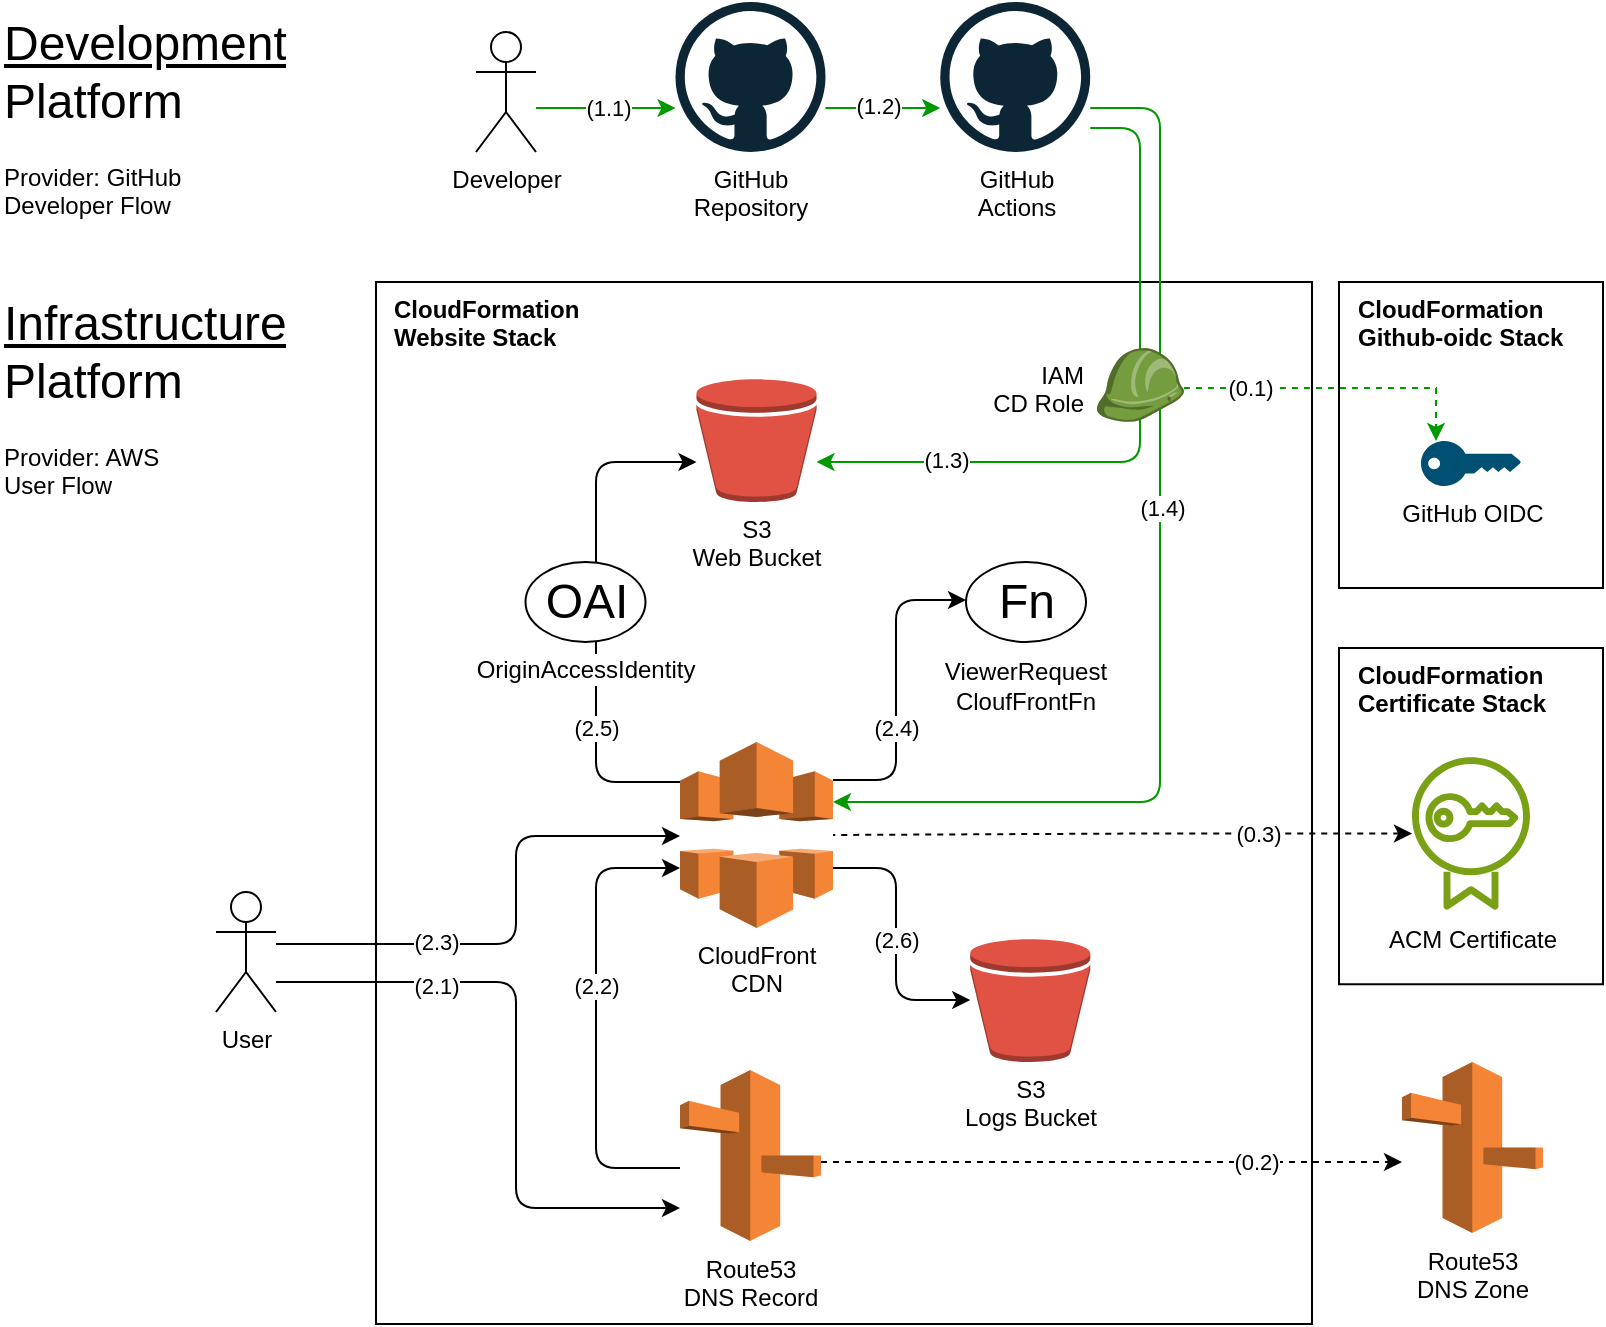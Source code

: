 <mxfile version="24.4.0" type="device">
  <diagram name="Page-1" id="SiJD-ng_YzuJyqXhKiwo">
    <mxGraphModel dx="1060" dy="686" grid="1" gridSize="10" guides="1" tooltips="1" connect="1" arrows="1" fold="1" page="1" pageScale="1" pageWidth="827" pageHeight="1169" math="0" shadow="0">
      <root>
        <mxCell id="0" />
        <mxCell id="1" parent="0" />
        <mxCell id="iDqsByRolU6ngndonZAR-3" value="CloudFormation&lt;br&gt;Certificate Stack" style="rounded=0;whiteSpace=wrap;html=1;verticalAlign=top;align=left;labelBackgroundColor=none;spacingLeft=7;fontColor=default;fontStyle=1" parent="1" vertex="1">
          <mxGeometry x="681.5" y="330" width="132" height="168.13" as="geometry" />
        </mxCell>
        <mxCell id="iDqsByRolU6ngndonZAR-2" value="CloudFormation&lt;br&gt;Github-oidc Stack" style="rounded=0;whiteSpace=wrap;html=1;verticalAlign=top;align=left;labelBackgroundColor=none;spacingLeft=7;fontColor=default;fontStyle=1;glass=0;shadow=0;" parent="1" vertex="1">
          <mxGeometry x="681.5" y="147" width="132" height="153" as="geometry" />
        </mxCell>
        <mxCell id="yIIMlywsqg2m234oK09I-35" value="&lt;span style=&quot;&quot;&gt;CloudFormation&lt;/span&gt;&lt;div&gt;&lt;span style=&quot;&quot;&gt;Website Stack&lt;/span&gt;&lt;/div&gt;" style="rounded=0;whiteSpace=wrap;html=1;align=left;verticalAlign=top;labelBackgroundColor=none;labelBorderColor=none;textShadow=0;spacingLeft=7;spacingTop=0;fillColor=default;fontColor=default;fillStyle=auto;gradientColor=none;shadow=0;glass=0;movable=1;resizable=1;rotatable=1;deletable=1;editable=1;locked=0;connectable=1;fontStyle=1" parent="1" vertex="1">
          <mxGeometry x="200" y="147" width="468" height="521" as="geometry" />
        </mxCell>
        <mxCell id="xSIVq86NVZy9tXW9cExc-10" style="edgeStyle=orthogonalEdgeStyle;rounded=1;orthogonalLoop=1;jettySize=auto;html=1;curved=0;strokeColor=#009900;strokeWidth=1;" parent="1" source="yIIMlywsqg2m234oK09I-1" target="yIIMlywsqg2m234oK09I-63" edge="1">
          <mxGeometry relative="1" as="geometry">
            <Array as="points">
              <mxPoint x="582" y="70" />
              <mxPoint x="582" y="237" />
            </Array>
          </mxGeometry>
        </mxCell>
        <mxCell id="aziS1PCf4eZ0EtkE1LwG-9" value="(1.3)" style="edgeLabel;html=1;align=center;verticalAlign=middle;resizable=0;points=[];fontColor=default;" vertex="1" connectable="0" parent="xSIVq86NVZy9tXW9cExc-10">
          <mxGeometry x="0.635" y="-1" relative="1" as="geometry">
            <mxPoint as="offset" />
          </mxGeometry>
        </mxCell>
        <mxCell id="xSIVq86NVZy9tXW9cExc-11" style="edgeStyle=orthogonalEdgeStyle;rounded=1;orthogonalLoop=1;jettySize=auto;html=1;jumpStyle=none;curved=0;strokeColor=#009900;strokeWidth=1;" parent="1" source="yIIMlywsqg2m234oK09I-1" target="yIIMlywsqg2m234oK09I-4" edge="1">
          <mxGeometry relative="1" as="geometry">
            <Array as="points">
              <mxPoint x="592" y="60" />
              <mxPoint x="592" y="407" />
            </Array>
          </mxGeometry>
        </mxCell>
        <mxCell id="aziS1PCf4eZ0EtkE1LwG-10" value="(1.4)" style="edgeLabel;html=1;align=center;verticalAlign=middle;resizable=0;points=[];fontColor=default;" vertex="1" connectable="0" parent="xSIVq86NVZy9tXW9cExc-11">
          <mxGeometry x="0.373" y="1" relative="1" as="geometry">
            <mxPoint y="-140" as="offset" />
          </mxGeometry>
        </mxCell>
        <mxCell id="yIIMlywsqg2m234oK09I-1" value="GitHub&lt;br&gt;Actions" style="dashed=0;outlineConnect=0;html=1;align=center;labelPosition=center;verticalLabelPosition=bottom;verticalAlign=top;shape=mxgraph.weblogos.github" parent="1" vertex="1">
          <mxGeometry x="482.12" y="7" width="75" height="75" as="geometry" />
        </mxCell>
        <mxCell id="yIIMlywsqg2m234oK09I-2" value="" style="outlineConnect=0;dashed=0;verticalLabelPosition=bottom;verticalAlign=top;align=center;html=1;shape=mxgraph.aws3.role;fillColor=#759C3E;gradientColor=none;labelBackgroundColor=default;" parent="1" vertex="1">
          <mxGeometry x="560" y="180" width="43.98" height="37" as="geometry" />
        </mxCell>
        <mxCell id="xSIVq86NVZy9tXW9cExc-8" style="edgeStyle=orthogonalEdgeStyle;rounded=1;orthogonalLoop=1;jettySize=auto;html=1;curved=0;strokeColor=default;" parent="1" source="yIIMlywsqg2m234oK09I-4" target="yIIMlywsqg2m234oK09I-61" edge="1">
          <mxGeometry relative="1" as="geometry">
            <Array as="points">
              <mxPoint x="460" y="440" />
              <mxPoint x="460" y="506" />
            </Array>
          </mxGeometry>
        </mxCell>
        <mxCell id="aziS1PCf4eZ0EtkE1LwG-7" value="(2.6)" style="edgeLabel;html=1;align=center;verticalAlign=middle;resizable=0;points=[];fontColor=default;" vertex="1" connectable="0" parent="xSIVq86NVZy9tXW9cExc-8">
          <mxGeometry x="0.022" y="1" relative="1" as="geometry">
            <mxPoint x="-1" y="-2" as="offset" />
          </mxGeometry>
        </mxCell>
        <mxCell id="xSIVq86NVZy9tXW9cExc-9" style="edgeStyle=orthogonalEdgeStyle;rounded=1;orthogonalLoop=1;jettySize=auto;html=1;curved=0;strokeColor=default;" parent="1" source="yIIMlywsqg2m234oK09I-4" target="yIIMlywsqg2m234oK09I-63" edge="1">
          <mxGeometry relative="1" as="geometry">
            <Array as="points">
              <mxPoint x="310" y="397" />
              <mxPoint x="310" y="237" />
            </Array>
          </mxGeometry>
        </mxCell>
        <mxCell id="aziS1PCf4eZ0EtkE1LwG-6" value="(2.5)" style="edgeLabel;html=1;align=center;verticalAlign=middle;resizable=0;points=[];fontColor=default;" vertex="1" connectable="0" parent="xSIVq86NVZy9tXW9cExc-9">
          <mxGeometry x="-0.578" y="-3" relative="1" as="geometry">
            <mxPoint x="-3" y="-16" as="offset" />
          </mxGeometry>
        </mxCell>
        <mxCell id="yIIMlywsqg2m234oK09I-4" value="CloudFront&lt;br&gt;CDN" style="outlineConnect=0;dashed=0;verticalLabelPosition=bottom;verticalAlign=top;align=center;html=1;shape=mxgraph.aws3.cloudfront;fillColor=#F58536;gradientColor=none;" parent="1" vertex="1">
          <mxGeometry x="352" y="377" width="76.5" height="93" as="geometry" />
        </mxCell>
        <mxCell id="yIIMlywsqg2m234oK09I-9" value="Route53&lt;br&gt;DNS Zone" style="outlineConnect=0;dashed=0;verticalLabelPosition=bottom;verticalAlign=top;align=center;html=1;shape=mxgraph.aws3.route_53;fillColor=#F58536;gradientColor=none;" parent="1" vertex="1">
          <mxGeometry x="713" y="537" width="70.5" height="85.5" as="geometry" />
        </mxCell>
        <mxCell id="yIIMlywsqg2m234oK09I-10" value="ACM Certificate" style="sketch=0;outlineConnect=0;fontColor=default;gradientColor=none;fillColor=#7AA116;strokeColor=none;dashed=0;verticalLabelPosition=bottom;verticalAlign=top;align=center;html=1;fontSize=12;fontStyle=0;aspect=fixed;pointerEvents=1;shape=mxgraph.aws4.certificate_manager;" parent="1" vertex="1">
          <mxGeometry x="718" y="383.75" width="59" height="78" as="geometry" />
        </mxCell>
        <mxCell id="yIIMlywsqg2m234oK09I-16" style="edgeStyle=orthogonalEdgeStyle;rounded=1;orthogonalLoop=1;jettySize=auto;html=1;curved=0;strokeColor=default;" parent="1" source="yIIMlywsqg2m234oK09I-4" target="yIIMlywsqg2m234oK09I-8" edge="1">
          <mxGeometry relative="1" as="geometry">
            <Array as="points">
              <mxPoint x="460" y="396" />
              <mxPoint x="460" y="306" />
            </Array>
            <mxPoint x="428.5" y="380" as="sourcePoint" />
          </mxGeometry>
        </mxCell>
        <mxCell id="yIIMlywsqg2m234oK09I-46" value="(2.4)" style="edgeLabel;html=1;align=center;verticalAlign=middle;resizable=0;points=[];fontColor=default;" parent="yIIMlywsqg2m234oK09I-16" vertex="1" connectable="0">
          <mxGeometry x="-0.404" y="1" relative="1" as="geometry">
            <mxPoint x="1" y="-11" as="offset" />
          </mxGeometry>
        </mxCell>
        <mxCell id="yIIMlywsqg2m234oK09I-17" value="" style="group" parent="1" vertex="1" connectable="0">
          <mxGeometry x="490" y="287" width="94" height="95" as="geometry" />
        </mxCell>
        <mxCell id="yIIMlywsqg2m234oK09I-8" value="Fn" style="shape=mxgraph.electrical.abstract.function;html=1;shadow=0;dashed=0;align=center;strokeWidth=1;fontSize=24;fontColor=default;" parent="yIIMlywsqg2m234oK09I-17" vertex="1">
          <mxGeometry x="5" width="60" height="40" as="geometry" />
        </mxCell>
        <mxCell id="yIIMlywsqg2m234oK09I-15" value="ViewerRequest&lt;br&gt;CloufFrontFn" style="text;html=1;align=center;verticalAlign=middle;whiteSpace=wrap;rounded=0;fillColor=default;" parent="yIIMlywsqg2m234oK09I-17" vertex="1">
          <mxGeometry x="-17" y="53" width="104" height="17" as="geometry" />
        </mxCell>
        <mxCell id="aziS1PCf4eZ0EtkE1LwG-2" style="edgeStyle=orthogonalEdgeStyle;rounded=0;orthogonalLoop=1;jettySize=auto;html=1;dashed=1;strokeColor=default;" edge="1" parent="1" source="yIIMlywsqg2m234oK09I-20" target="yIIMlywsqg2m234oK09I-9">
          <mxGeometry relative="1" as="geometry">
            <Array as="points">
              <mxPoint x="556" y="587" />
              <mxPoint x="556" y="587" />
            </Array>
          </mxGeometry>
        </mxCell>
        <mxCell id="aziS1PCf4eZ0EtkE1LwG-8" value="(0.2)" style="edgeLabel;html=1;align=center;verticalAlign=middle;resizable=0;points=[];fontColor=default;" vertex="1" connectable="0" parent="aziS1PCf4eZ0EtkE1LwG-2">
          <mxGeometry x="0.326" y="-2" relative="1" as="geometry">
            <mxPoint x="25" y="-2" as="offset" />
          </mxGeometry>
        </mxCell>
        <mxCell id="yIIMlywsqg2m234oK09I-20" value="Route53&lt;br&gt;DNS Record" style="outlineConnect=0;dashed=0;verticalLabelPosition=bottom;verticalAlign=top;align=center;html=1;shape=mxgraph.aws3.route_53;fillColor=#F58536;gradientColor=none;" parent="1" vertex="1">
          <mxGeometry x="352" y="541" width="70.5" height="85.5" as="geometry" />
        </mxCell>
        <mxCell id="yIIMlywsqg2m234oK09I-21" style="edgeStyle=orthogonalEdgeStyle;rounded=1;orthogonalLoop=1;jettySize=auto;html=1;curved=0;strokeColor=default;" parent="1" target="yIIMlywsqg2m234oK09I-4" edge="1" source="yIIMlywsqg2m234oK09I-20">
          <mxGeometry relative="1" as="geometry">
            <mxPoint x="258" y="447" as="sourcePoint" />
            <mxPoint x="352" y="447" as="targetPoint" />
            <Array as="points">
              <mxPoint x="310" y="590" />
              <mxPoint x="310" y="440" />
            </Array>
          </mxGeometry>
        </mxCell>
        <mxCell id="yIIMlywsqg2m234oK09I-45" value="(2.2)" style="edgeLabel;html=1;align=center;verticalAlign=middle;resizable=0;points=[];fontColor=default;" parent="yIIMlywsqg2m234oK09I-21" vertex="1" connectable="0">
          <mxGeometry x="-0.28" relative="1" as="geometry">
            <mxPoint y="-49" as="offset" />
          </mxGeometry>
        </mxCell>
        <mxCell id="yIIMlywsqg2m234oK09I-23" style="edgeStyle=orthogonalEdgeStyle;rounded=1;orthogonalLoop=1;jettySize=auto;html=1;curved=0;strokeColor=default;strokeWidth=1;" parent="1" target="yIIMlywsqg2m234oK09I-20" edge="1" source="yIIMlywsqg2m234oK09I-22">
          <mxGeometry relative="1" as="geometry">
            <mxPoint x="142" y="441" as="sourcePoint" />
            <Array as="points">
              <mxPoint x="270" y="497" />
              <mxPoint x="270" y="610" />
            </Array>
            <mxPoint x="262.5" y="481.25" as="targetPoint" />
          </mxGeometry>
        </mxCell>
        <mxCell id="yIIMlywsqg2m234oK09I-43" value="(2.1)" style="edgeLabel;html=1;align=center;verticalAlign=middle;resizable=0;points=[];fontColor=default;" parent="yIIMlywsqg2m234oK09I-23" vertex="1" connectable="0">
          <mxGeometry x="0.107" y="-1" relative="1" as="geometry">
            <mxPoint x="-39" y="-53" as="offset" />
          </mxGeometry>
        </mxCell>
        <mxCell id="yIIMlywsqg2m234oK09I-22" value="User" style="shape=umlActor;verticalLabelPosition=bottom;verticalAlign=top;html=1;outlineConnect=0;" parent="1" vertex="1">
          <mxGeometry x="120" y="452" width="30" height="60" as="geometry" />
        </mxCell>
        <mxCell id="yIIMlywsqg2m234oK09I-24" style="edgeStyle=orthogonalEdgeStyle;rounded=1;orthogonalLoop=1;jettySize=auto;html=1;curved=0;strokeColor=default;strokeWidth=1;" parent="1" target="yIIMlywsqg2m234oK09I-4" edge="1" source="yIIMlywsqg2m234oK09I-22">
          <mxGeometry relative="1" as="geometry">
            <mxPoint x="12" y="443" as="sourcePoint" />
            <mxPoint x="338" y="423.0" as="targetPoint" />
            <Array as="points">
              <mxPoint x="270" y="478" />
              <mxPoint x="270" y="424" />
            </Array>
          </mxGeometry>
        </mxCell>
        <mxCell id="yIIMlywsqg2m234oK09I-44" value="(2.3)" style="edgeLabel;html=1;align=center;verticalAlign=middle;resizable=0;points=[];fontColor=default;" parent="yIIMlywsqg2m234oK09I-24" vertex="1" connectable="0">
          <mxGeometry x="-0.009" y="1" relative="1" as="geometry">
            <mxPoint x="-39" y="6" as="offset" />
          </mxGeometry>
        </mxCell>
        <mxCell id="yIIMlywsqg2m234oK09I-30" style="edgeStyle=orthogonalEdgeStyle;rounded=0;orthogonalLoop=1;jettySize=auto;html=1;startArrow=classic;startFill=1;endArrow=none;endFill=0;dashed=1;strokeColor=default;" parent="1" source="yIIMlywsqg2m234oK09I-10" target="yIIMlywsqg2m234oK09I-4" edge="1">
          <mxGeometry relative="1" as="geometry">
            <Array as="points" />
          </mxGeometry>
        </mxCell>
        <mxCell id="yIIMlywsqg2m234oK09I-50" value="(0.3)" style="edgeLabel;html=1;align=center;verticalAlign=middle;resizable=0;points=[];fontColor=default;" parent="yIIMlywsqg2m234oK09I-30" vertex="1" connectable="0">
          <mxGeometry x="-0.285" y="-3" relative="1" as="geometry">
            <mxPoint x="26" y="3" as="offset" />
          </mxGeometry>
        </mxCell>
        <mxCell id="yIIMlywsqg2m234oK09I-54" style="edgeStyle=orthogonalEdgeStyle;rounded=0;orthogonalLoop=1;jettySize=auto;html=1;strokeColor=#009900;" parent="1" source="yIIMlywsqg2m234oK09I-51" target="yIIMlywsqg2m234oK09I-53" edge="1">
          <mxGeometry relative="1" as="geometry">
            <Array as="points">
              <mxPoint x="340" y="60" />
              <mxPoint x="340" y="60" />
            </Array>
          </mxGeometry>
        </mxCell>
        <mxCell id="yIIMlywsqg2m234oK09I-56" value="(1.1)" style="edgeLabel;html=1;align=center;verticalAlign=middle;resizable=0;points=[];fontColor=default;" parent="yIIMlywsqg2m234oK09I-54" vertex="1" connectable="0">
          <mxGeometry x="0.131" y="-1" relative="1" as="geometry">
            <mxPoint x="-4" y="-1" as="offset" />
          </mxGeometry>
        </mxCell>
        <mxCell id="yIIMlywsqg2m234oK09I-51" value="Developer" style="shape=umlActor;verticalLabelPosition=bottom;verticalAlign=top;html=1;outlineConnect=0;" parent="1" vertex="1">
          <mxGeometry x="250" y="22" width="30" height="60" as="geometry" />
        </mxCell>
        <mxCell id="yIIMlywsqg2m234oK09I-55" style="edgeStyle=orthogonalEdgeStyle;rounded=0;orthogonalLoop=1;jettySize=auto;html=1;strokeColor=#009900;" parent="1" source="yIIMlywsqg2m234oK09I-53" target="yIIMlywsqg2m234oK09I-1" edge="1">
          <mxGeometry relative="1" as="geometry">
            <Array as="points">
              <mxPoint x="470" y="60" />
              <mxPoint x="470" y="60" />
            </Array>
          </mxGeometry>
        </mxCell>
        <mxCell id="yIIMlywsqg2m234oK09I-57" value="(1.2)" style="edgeLabel;html=1;align=center;verticalAlign=middle;resizable=0;points=[];fontColor=default;" parent="yIIMlywsqg2m234oK09I-55" vertex="1" connectable="0">
          <mxGeometry x="0.082" y="-2" relative="1" as="geometry">
            <mxPoint x="-5" y="-3" as="offset" />
          </mxGeometry>
        </mxCell>
        <mxCell id="yIIMlywsqg2m234oK09I-53" value="GitHub&lt;br&gt;Repository" style="dashed=0;outlineConnect=0;html=1;align=center;labelPosition=center;verticalLabelPosition=bottom;verticalAlign=top;shape=mxgraph.weblogos.github" parent="1" vertex="1">
          <mxGeometry x="349.75" y="7" width="75" height="75" as="geometry" />
        </mxCell>
        <mxCell id="yIIMlywsqg2m234oK09I-58" value="GitHub OIDC" style="points=[[0,0.5,0],[0.24,0,0],[0.5,0.28,0],[0.995,0.475,0],[0.5,0.72,0],[0.24,1,0]];verticalLabelPosition=bottom;sketch=0;html=1;verticalAlign=top;aspect=fixed;align=center;pointerEvents=1;shape=mxgraph.cisco19.key;fillColor=#005073;strokeColor=none;" parent="1" vertex="1">
          <mxGeometry x="722.5" y="226.5" width="50" height="22.5" as="geometry" />
        </mxCell>
        <mxCell id="yIIMlywsqg2m234oK09I-61" value="&lt;span style=&quot;font-family: Helvetica; font-size: 12px; font-style: normal; font-variant-ligatures: normal; font-variant-caps: normal; font-weight: 400; letter-spacing: normal; orphans: 2; text-align: center; text-indent: 0px; text-transform: none; widows: 2; word-spacing: 0px; -webkit-text-stroke-width: 0px; white-space: nowrap; text-decoration-thickness: initial; text-decoration-style: initial; text-decoration-color: initial; float: none; display: inline !important;&quot;&gt;S3&lt;/span&gt;&lt;br style=&quot;forced-color-adjust: none; font-family: Helvetica; font-size: 12px; font-style: normal; font-variant-ligatures: normal; font-variant-caps: normal; font-weight: 400; letter-spacing: normal; orphans: 2; text-align: center; text-indent: 0px; text-transform: none; widows: 2; word-spacing: 0px; -webkit-text-stroke-width: 0px; white-space: nowrap; text-decoration-thickness: initial; text-decoration-style: initial; text-decoration-color: initial;&quot;&gt;&lt;span style=&quot;font-family: Helvetica; font-size: 12px; font-style: normal; font-variant-ligatures: normal; font-variant-caps: normal; font-weight: 400; letter-spacing: normal; orphans: 2; text-align: center; text-indent: 0px; text-transform: none; widows: 2; word-spacing: 0px; -webkit-text-stroke-width: 0px; white-space: nowrap; text-decoration-thickness: initial; text-decoration-style: initial; text-decoration-color: initial; float: none; display: inline !important;&quot;&gt;Logs&lt;/span&gt;&amp;nbsp;Bucket" style="outlineConnect=0;dashed=0;verticalLabelPosition=bottom;verticalAlign=top;align=center;html=1;shape=mxgraph.aws3.bucket;fillColor=#E05243;gradientColor=none;fontColor=default;" parent="1" vertex="1">
          <mxGeometry x="497.12" y="475.5" width="60" height="61.5" as="geometry" />
        </mxCell>
        <mxCell id="yIIMlywsqg2m234oK09I-63" value="&lt;span style=&quot;font-family: Helvetica; font-size: 12px; font-style: normal; font-variant-ligatures: normal; font-variant-caps: normal; font-weight: 400; letter-spacing: normal; orphans: 2; text-align: center; text-indent: 0px; text-transform: none; widows: 2; word-spacing: 0px; -webkit-text-stroke-width: 0px; white-space: nowrap; text-decoration-thickness: initial; text-decoration-style: initial; text-decoration-color: initial; float: none; display: inline !important;&quot;&gt;S3&lt;/span&gt;&lt;br style=&quot;forced-color-adjust: none; font-family: Helvetica; font-size: 12px; font-style: normal; font-variant-ligatures: normal; font-variant-caps: normal; font-weight: 400; letter-spacing: normal; orphans: 2; text-align: center; text-indent: 0px; text-transform: none; widows: 2; word-spacing: 0px; -webkit-text-stroke-width: 0px; white-space: nowrap; text-decoration-thickness: initial; text-decoration-style: initial; text-decoration-color: initial;&quot;&gt;&lt;span style=&quot;font-family: Helvetica; font-size: 12px; font-style: normal; font-variant-ligatures: normal; font-variant-caps: normal; font-weight: 400; letter-spacing: normal; orphans: 2; text-align: center; text-indent: 0px; text-transform: none; widows: 2; word-spacing: 0px; -webkit-text-stroke-width: 0px; white-space: nowrap; text-decoration-thickness: initial; text-decoration-style: initial; text-decoration-color: initial; float: none; display: inline !important;&quot;&gt;Web Bucket&lt;/span&gt;" style="outlineConnect=0;dashed=0;verticalLabelPosition=bottom;verticalAlign=top;align=center;html=1;shape=mxgraph.aws3.bucket;fillColor=#E05243;gradientColor=none;fontColor=default;" parent="1" vertex="1">
          <mxGeometry x="360.25" y="195.5" width="60" height="61.5" as="geometry" />
        </mxCell>
        <mxCell id="xSIVq86NVZy9tXW9cExc-2" value="" style="group;fontColor=default;" parent="1" vertex="1" connectable="0">
          <mxGeometry x="250" y="287" width="110" height="56" as="geometry" />
        </mxCell>
        <mxCell id="yIIMlywsqg2m234oK09I-13" value="OAI" style="shape=mxgraph.electrical.abstract.function;html=1;shadow=0;dashed=0;align=center;strokeWidth=1;fontSize=24;" parent="xSIVq86NVZy9tXW9cExc-2" vertex="1">
          <mxGeometry x="24.75" width="60" height="40" as="geometry" />
        </mxCell>
        <mxCell id="yIIMlywsqg2m234oK09I-38" value="OriginAccessIdentity" style="text;html=1;align=center;verticalAlign=middle;whiteSpace=wrap;rounded=0;fillColor=default;labelBackgroundColor=none;" parent="xSIVq86NVZy9tXW9cExc-2" vertex="1">
          <mxGeometry y="46" width="110" height="16" as="geometry" />
        </mxCell>
        <mxCell id="xSIVq86NVZy9tXW9cExc-4" style="edgeStyle=orthogonalEdgeStyle;rounded=0;orthogonalLoop=1;jettySize=auto;html=1;dashed=1;strokeColor=#009900;fontColor=#009900;" parent="1" source="yIIMlywsqg2m234oK09I-2" target="yIIMlywsqg2m234oK09I-58" edge="1">
          <mxGeometry relative="1" as="geometry">
            <Array as="points">
              <mxPoint x="730" y="200" />
            </Array>
          </mxGeometry>
        </mxCell>
        <mxCell id="aziS1PCf4eZ0EtkE1LwG-11" value="&lt;font&gt;(0.1)&lt;/font&gt;" style="edgeLabel;html=1;align=center;verticalAlign=middle;resizable=0;points=[];fontColor=default;" vertex="1" connectable="0" parent="xSIVq86NVZy9tXW9cExc-4">
          <mxGeometry x="-0.641" y="1" relative="1" as="geometry">
            <mxPoint x="5" y="1" as="offset" />
          </mxGeometry>
        </mxCell>
        <mxCell id="xSIVq86NVZy9tXW9cExc-6" value="&lt;h1 style=&quot;margin-top: 0px;&quot;&gt;&lt;u&gt;&lt;span style=&quot;font-weight: normal;&quot;&gt;Development&lt;/span&gt;&lt;br&gt;&lt;/u&gt;&lt;span style=&quot;font-weight: normal;&quot;&gt;Platform&lt;/span&gt;&lt;/h1&gt;&lt;p&gt;Provider: GitHub&lt;br&gt;Developer Flow&lt;/p&gt;" style="text;html=1;whiteSpace=wrap;overflow=hidden;rounded=0;" parent="1" vertex="1">
          <mxGeometry x="12" y="7" width="168" height="113" as="geometry" />
        </mxCell>
        <mxCell id="xSIVq86NVZy9tXW9cExc-7" value="&lt;h1 style=&quot;margin-top: 0px;&quot;&gt;&lt;u&gt;&lt;span style=&quot;font-weight: normal;&quot;&gt;Infrastructure&lt;/span&gt;&lt;br&gt;&lt;/u&gt;&lt;span style=&quot;font-weight: normal;&quot;&gt;Platform&lt;/span&gt;&lt;/h1&gt;&lt;p&gt;Provider: AWS&lt;br&gt;User Flow&lt;br&gt;&lt;/p&gt;" style="text;html=1;whiteSpace=wrap;overflow=hidden;rounded=0;" parent="1" vertex="1">
          <mxGeometry x="12" y="147" width="168" height="113" as="geometry" />
        </mxCell>
        <mxCell id="aziS1PCf4eZ0EtkE1LwG-24" value="&lt;div style=&quot;&quot;&gt;&lt;span style=&quot;background-color: initial;&quot;&gt;IAM&lt;/span&gt;&lt;/div&gt;CD Role" style="text;strokeColor=none;fillColor=none;align=right;verticalAlign=middle;spacingLeft=4;spacingRight=4;overflow=hidden;points=[[0,0.5],[1,0.5]];portConstraint=eastwest;rotatable=0;whiteSpace=wrap;html=1;" vertex="1" parent="1">
          <mxGeometry x="499.62" y="183.5" width="60" height="30" as="geometry" />
        </mxCell>
      </root>
    </mxGraphModel>
  </diagram>
</mxfile>
